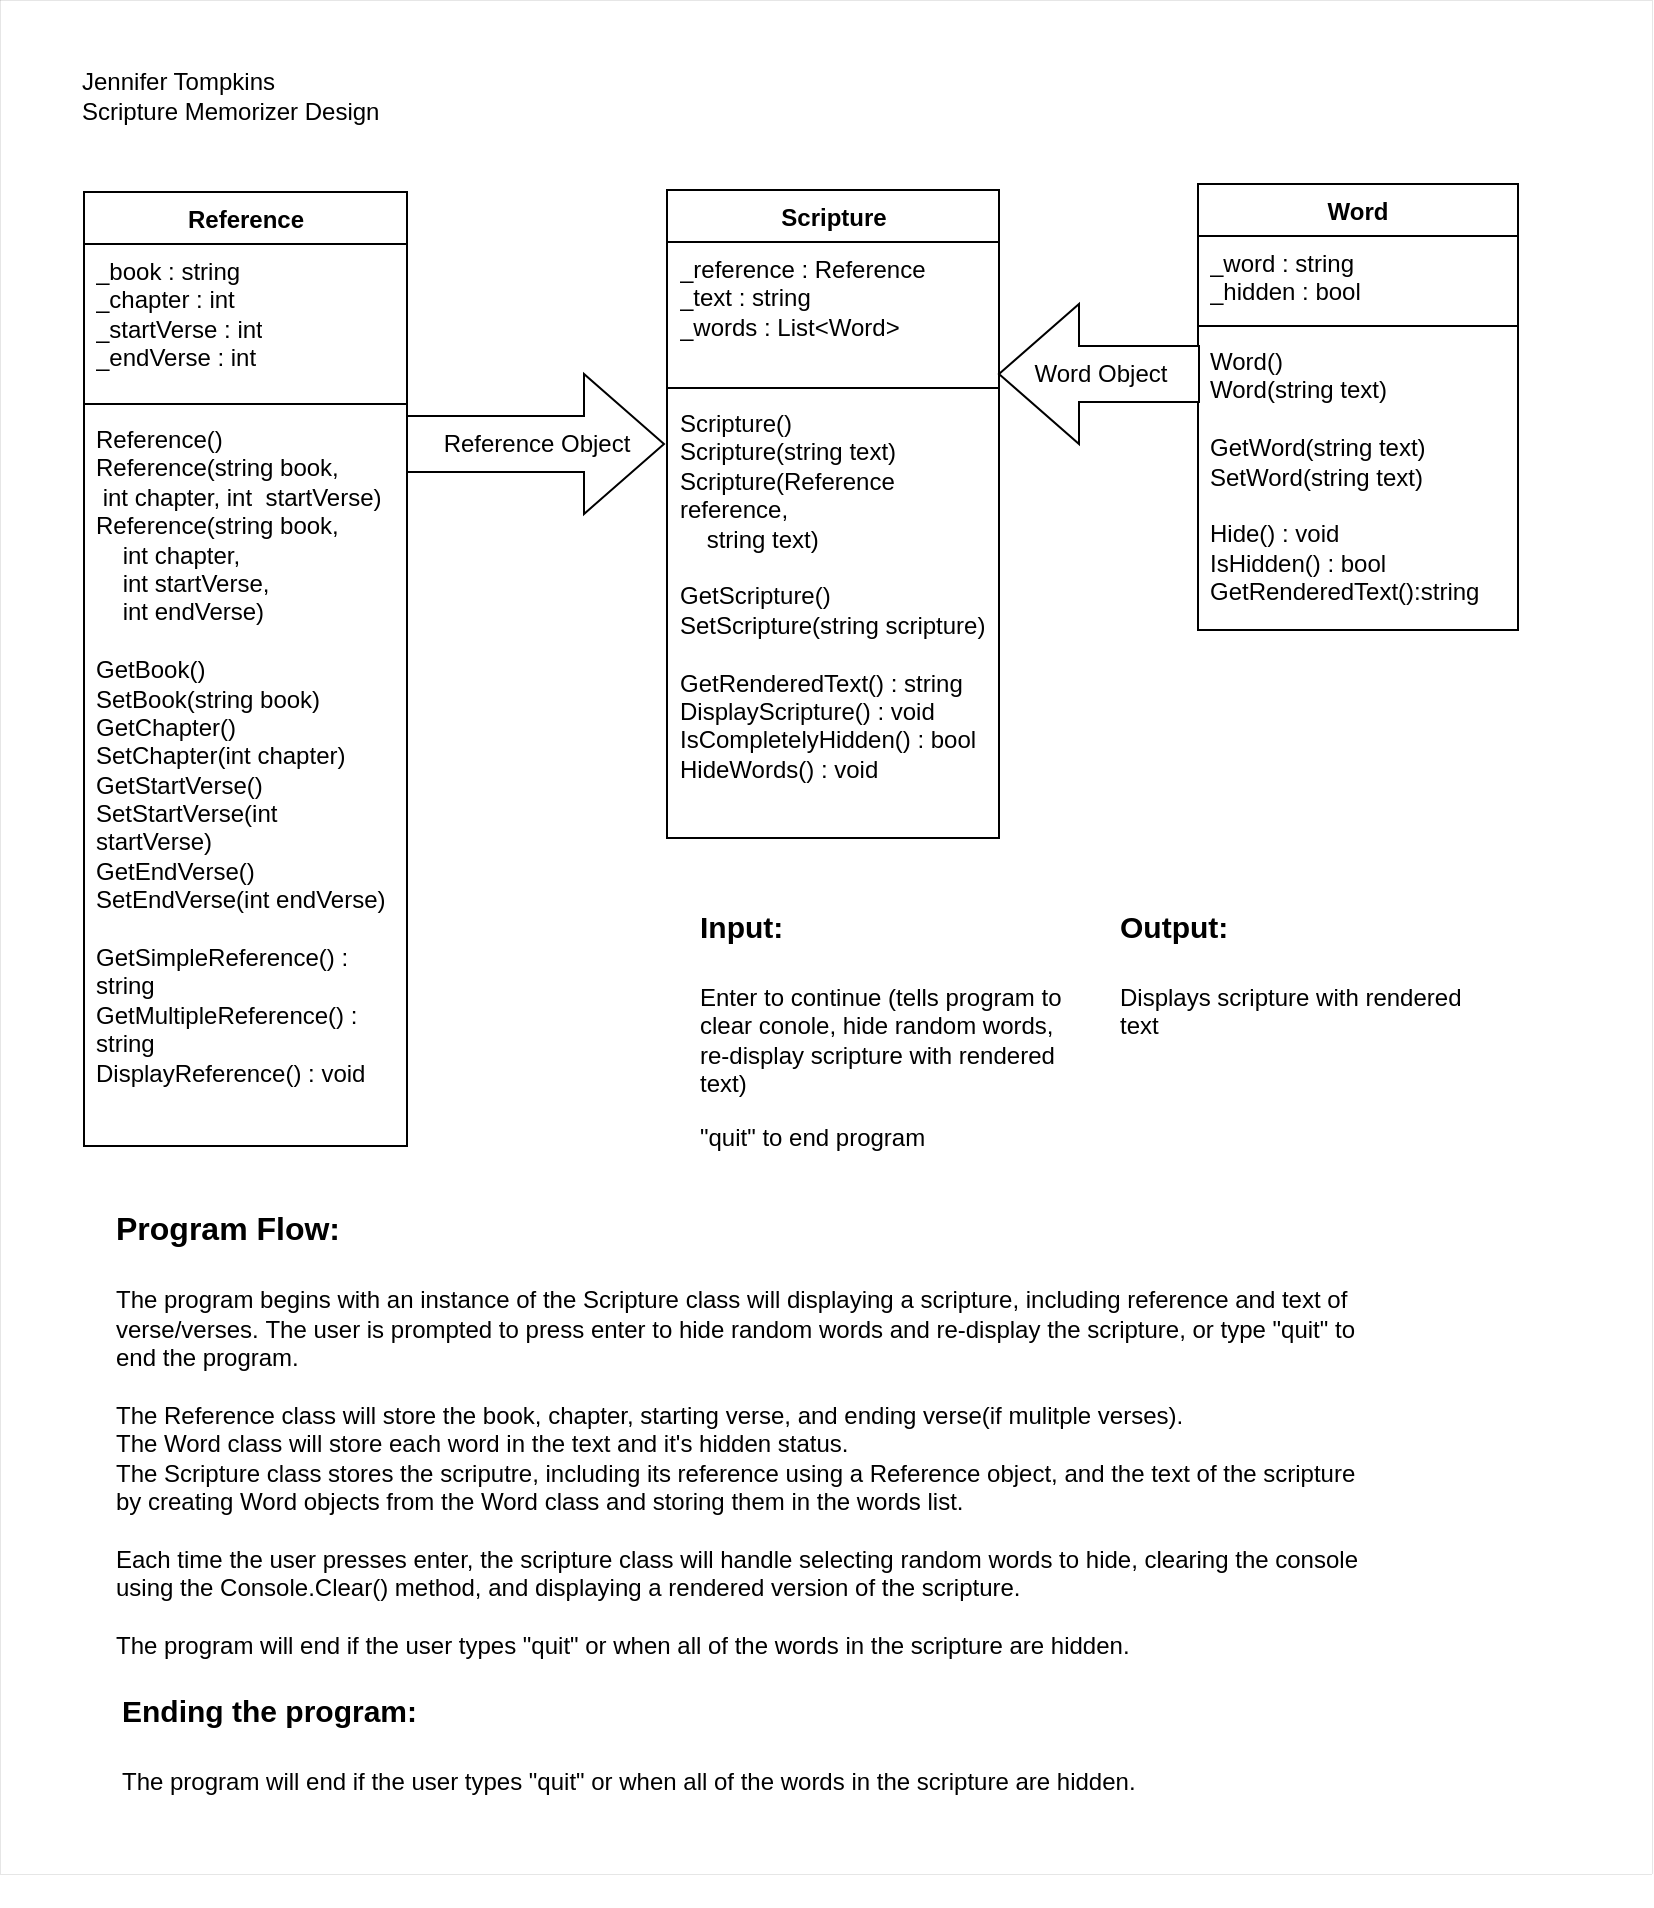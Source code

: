 <mxfile version="21.3.2" type="github">
  <diagram id="C5RBs43oDa-KdzZeNtuy" name="Page-1">
    <mxGraphModel dx="1201" dy="1858" grid="0" gridSize="10" guides="1" tooltips="1" connect="1" arrows="1" fold="1" page="1" pageScale="1" pageWidth="827" pageHeight="1169" background="#ffffff" math="0" shadow="0">
      <root>
        <mxCell id="WIyWlLk6GJQsqaUBKTNV-0" />
        <mxCell id="WIyWlLk6GJQsqaUBKTNV-1" parent="WIyWlLk6GJQsqaUBKTNV-0" />
        <mxCell id="IguEvuTKmepFIFM6E3DM-27" value="&lt;div style=&quot;font-size: 16px;&quot;&gt;&lt;font style=&quot;font-size: 16px;&quot;&gt;&lt;b&gt;Program Flow:&lt;/b&gt;&lt;/font&gt;&lt;/div&gt;&lt;div style=&quot;font-size: 16px;&quot;&gt;&lt;br&gt;&lt;/div&gt;&lt;div&gt;The program begins with an instance of the Scripture class will displaying a scripture, including reference and text of&amp;nbsp;&lt;/div&gt;&lt;div&gt;verse/verses.&amp;nbsp;&lt;span style=&quot;background-color: initial;&quot;&gt;The user is prompted to press enter to hide random words and re-display the scripture, or type &quot;quit&quot; to&amp;nbsp;&lt;/span&gt;&lt;/div&gt;&lt;div&gt;&lt;span style=&quot;background-color: initial;&quot;&gt;end the program.&lt;/span&gt;&lt;/div&gt;&lt;div&gt;&lt;br&gt;&lt;/div&gt;&lt;div&gt;The Reference class will store the book, chapter, starting verse, and ending verse(if mulitple verses).&lt;/div&gt;&lt;div&gt;The Word class will store each word in the text and it&#39;s hidden status.&lt;/div&gt;&lt;div&gt;The Scripture class stores the scriputre, including its reference using a Reference object, and the text of the scripture&lt;/div&gt;&lt;div&gt;by creating Word objects from the Word class and storing them in the words list.&lt;/div&gt;&lt;div&gt;&lt;br&gt;&lt;/div&gt;&lt;div&gt;Each time the user presses enter, the scripture class will handle selecting random words to hide, clearing the console&amp;nbsp;&lt;/div&gt;&lt;div&gt;using the Console.Clear() method, and displaying a rendered version of the scripture.&amp;nbsp;&lt;/div&gt;&lt;div&gt;&lt;br&gt;&lt;/div&gt;&lt;div&gt;The program will end if the user types &quot;quit&quot; or when all of the words in the scripture are hidden.&lt;/div&gt;" style="text;html=1;align=left;verticalAlign=middle;resizable=0;points=[];autosize=1;strokeColor=none;fillColor=none;" parent="WIyWlLk6GJQsqaUBKTNV-1" vertex="1">
          <mxGeometry x="56" y="594" width="642" height="238" as="geometry" />
        </mxCell>
        <mxCell id="IguEvuTKmepFIFM6E3DM-28" value="Jennifer Tompkins&lt;br&gt;&lt;div style=&quot;&quot;&gt;&lt;span style=&quot;background-color: initial;&quot;&gt;Scripture Memorizer Design&lt;/span&gt;&lt;/div&gt;" style="text;html=1;align=left;verticalAlign=middle;resizable=0;points=[];autosize=1;strokeColor=none;fillColor=none;" parent="WIyWlLk6GJQsqaUBKTNV-1" vertex="1">
          <mxGeometry x="39" y="23" width="167" height="41" as="geometry" />
        </mxCell>
        <mxCell id="xL8gWNdVzd0Zu4KHVVUs-29" value="Reference" style="swimlane;fontStyle=1;align=center;verticalAlign=top;childLayout=stackLayout;horizontal=1;startSize=26;horizontalStack=0;resizeParent=1;resizeParentMax=0;resizeLast=0;collapsible=1;marginBottom=0;whiteSpace=wrap;html=1;" parent="WIyWlLk6GJQsqaUBKTNV-1" vertex="1">
          <mxGeometry x="42" y="92" width="161.5" height="477" as="geometry" />
        </mxCell>
        <mxCell id="xL8gWNdVzd0Zu4KHVVUs-30" value="&lt;div style=&quot;border-color: var(--border-color);&quot;&gt;_book : string&lt;/div&gt;&lt;div style=&quot;border-color: var(--border-color);&quot;&gt;_chapter : int&lt;/div&gt;&lt;div style=&quot;border-color: var(--border-color);&quot;&gt;_startVerse : int&lt;/div&gt;&lt;div style=&quot;border-color: var(--border-color);&quot;&gt;_endVerse : int&lt;/div&gt;" style="text;strokeColor=none;fillColor=none;align=left;verticalAlign=top;spacingLeft=4;spacingRight=4;overflow=hidden;rotatable=0;points=[[0,0.5],[1,0.5]];portConstraint=eastwest;whiteSpace=wrap;html=1;" parent="xL8gWNdVzd0Zu4KHVVUs-29" vertex="1">
          <mxGeometry y="26" width="161.5" height="76" as="geometry" />
        </mxCell>
        <mxCell id="xL8gWNdVzd0Zu4KHVVUs-31" value="" style="line;strokeWidth=1;fillColor=none;align=left;verticalAlign=middle;spacingTop=-1;spacingLeft=3;spacingRight=3;rotatable=0;labelPosition=right;points=[];portConstraint=eastwest;strokeColor=inherit;" parent="xL8gWNdVzd0Zu4KHVVUs-29" vertex="1">
          <mxGeometry y="102" width="161.5" height="8" as="geometry" />
        </mxCell>
        <mxCell id="xL8gWNdVzd0Zu4KHVVUs-32" value="&lt;div style=&quot;border-color: var(--border-color);&quot;&gt;Reference()&lt;/div&gt;&lt;div style=&quot;border-color: var(--border-color);&quot;&gt;Reference(string book,&lt;/div&gt;&lt;div style=&quot;border-color: var(--border-color);&quot;&gt;&lt;span style=&quot;white-space: pre;&quot;&gt; &lt;/span&gt;int chapter,&amp;nbsp;&lt;span style=&quot;background-color: initial;&quot;&gt;int &lt;span style=&quot;white-space: pre;&quot;&gt; &lt;/span&gt;startVerse)&lt;/span&gt;&lt;/div&gt;&lt;div style=&quot;border-color: var(--border-color);&quot;&gt;Reference(string book,&lt;/div&gt;&lt;div style=&quot;border-color: var(--border-color);&quot;&gt;&lt;span style=&quot;border-color: var(--border-color);&quot;&gt;&lt;span style=&quot;border-color: var(--border-color);&quot;&gt;&lt;span style=&quot;border-color: var(--border-color);&quot;&gt;&amp;nbsp;&amp;nbsp;&amp;nbsp;&amp;nbsp;&lt;/span&gt;&lt;/span&gt;int chapter,&lt;/span&gt;&lt;/div&gt;&lt;div style=&quot;border-color: var(--border-color);&quot;&gt;&lt;span style=&quot;border-color: var(--border-color);&quot;&gt;&lt;span style=&quot;border-color: var(--border-color);&quot;&gt;&lt;span style=&quot;border-color: var(--border-color);&quot;&gt;&amp;nbsp;&amp;nbsp;&amp;nbsp;&amp;nbsp;&lt;/span&gt;&lt;/span&gt;int startVerse,&lt;/span&gt;&lt;/div&gt;&lt;div style=&quot;border-color: var(--border-color);&quot;&gt;&lt;span style=&quot;border-color: var(--border-color);&quot;&gt;&lt;span style=&quot;border-color: var(--border-color);&quot;&gt;&lt;span style=&quot;border-color: var(--border-color);&quot;&gt;&amp;nbsp;&amp;nbsp;&amp;nbsp;&amp;nbsp;&lt;/span&gt;&lt;/span&gt;int endVerse)&lt;/span&gt;&lt;/div&gt;&lt;div style=&quot;border-color: var(--border-color);&quot;&gt;&lt;br style=&quot;border-color: var(--border-color);&quot;&gt;&lt;/div&gt;&lt;div style=&quot;border-color: var(--border-color);&quot;&gt;GetBook()&lt;/div&gt;&lt;div style=&quot;border-color: var(--border-color);&quot;&gt;SetBook(string book)&lt;/div&gt;&lt;div style=&quot;border-color: var(--border-color);&quot;&gt;GetChapter()&lt;/div&gt;&lt;div style=&quot;border-color: var(--border-color);&quot;&gt;SetChapter(int chapter)&lt;/div&gt;&lt;div style=&quot;border-color: var(--border-color);&quot;&gt;GetStartVerse()&lt;/div&gt;&lt;div style=&quot;border-color: var(--border-color);&quot;&gt;SetStartVerse(int startVerse)&lt;/div&gt;&lt;div style=&quot;border-color: var(--border-color);&quot;&gt;GetEndVerse()&lt;/div&gt;&lt;div style=&quot;border-color: var(--border-color);&quot;&gt;SetEndVerse(int endVerse)&lt;/div&gt;&lt;div style=&quot;border-color: var(--border-color);&quot;&gt;&lt;br style=&quot;border-color: var(--border-color);&quot;&gt;&lt;/div&gt;&lt;div style=&quot;border-color: var(--border-color);&quot;&gt;GetSimpleReference() : string&lt;/div&gt;&lt;div style=&quot;border-color: var(--border-color);&quot;&gt;GetMultipleReference() : string&lt;/div&gt;&lt;div style=&quot;border-color: var(--border-color);&quot;&gt;DisplayReference() : void&lt;/div&gt;" style="text;strokeColor=none;fillColor=none;align=left;verticalAlign=top;spacingLeft=4;spacingRight=4;overflow=hidden;rotatable=0;points=[[0,0.5],[1,0.5]];portConstraint=eastwest;whiteSpace=wrap;html=1;" parent="xL8gWNdVzd0Zu4KHVVUs-29" vertex="1">
          <mxGeometry y="110" width="161.5" height="367" as="geometry" />
        </mxCell>
        <mxCell id="xL8gWNdVzd0Zu4KHVVUs-34" value="Scripture" style="swimlane;fontStyle=1;align=center;verticalAlign=top;childLayout=stackLayout;horizontal=1;startSize=26;horizontalStack=0;resizeParent=1;resizeParentMax=0;resizeLast=0;collapsible=1;marginBottom=0;whiteSpace=wrap;html=1;" parent="WIyWlLk6GJQsqaUBKTNV-1" vertex="1">
          <mxGeometry x="333.5" y="91" width="166" height="324" as="geometry" />
        </mxCell>
        <mxCell id="xL8gWNdVzd0Zu4KHVVUs-35" value="&lt;div style=&quot;border-color: var(--border-color);&quot;&gt;_reference : Reference&lt;/div&gt;&lt;div style=&quot;border-color: var(--border-color);&quot;&gt;_text : string&lt;/div&gt;&lt;div style=&quot;border-color: var(--border-color);&quot;&gt;_words : List&amp;lt;Word&amp;gt;&lt;/div&gt;" style="text;strokeColor=none;fillColor=none;align=left;verticalAlign=top;spacingLeft=4;spacingRight=4;overflow=hidden;rotatable=0;points=[[0,0.5],[1,0.5]];portConstraint=eastwest;whiteSpace=wrap;html=1;" parent="xL8gWNdVzd0Zu4KHVVUs-34" vertex="1">
          <mxGeometry y="26" width="166" height="69" as="geometry" />
        </mxCell>
        <mxCell id="xL8gWNdVzd0Zu4KHVVUs-36" value="" style="line;strokeWidth=1;fillColor=none;align=left;verticalAlign=middle;spacingTop=-1;spacingLeft=3;spacingRight=3;rotatable=0;labelPosition=right;points=[];portConstraint=eastwest;strokeColor=inherit;" parent="xL8gWNdVzd0Zu4KHVVUs-34" vertex="1">
          <mxGeometry y="95" width="166" height="8" as="geometry" />
        </mxCell>
        <mxCell id="xL8gWNdVzd0Zu4KHVVUs-37" value="&lt;div style=&quot;border-color: var(--border-color);&quot;&gt;Scripture()&lt;/div&gt;&lt;div style=&quot;border-color: var(--border-color);&quot;&gt;Scripture(string text)&lt;/div&gt;&lt;div style=&quot;border-color: var(--border-color);&quot;&gt;Scripture(Reference reference,&lt;/div&gt;&lt;div style=&quot;border-color: var(--border-color);&quot;&gt;&lt;span style=&quot;white-space: pre;&quot;&gt;&amp;nbsp;&amp;nbsp;&amp;nbsp;&amp;nbsp;&lt;/span&gt;string text)&lt;span style=&quot;border-color: var(--border-color);&quot;&gt;&lt;/span&gt;&lt;/div&gt;&lt;div style=&quot;border-color: var(--border-color);&quot;&gt;&lt;br style=&quot;border-color: var(--border-color);&quot;&gt;&lt;/div&gt;&lt;div style=&quot;border-color: var(--border-color);&quot;&gt;GetScripture()&lt;/div&gt;&lt;div style=&quot;border-color: var(--border-color);&quot;&gt;SetScripture(string scripture)&lt;/div&gt;&lt;div style=&quot;border-color: var(--border-color);&quot;&gt;&lt;br style=&quot;border-color: var(--border-color);&quot;&gt;&lt;/div&gt;&lt;div style=&quot;border-color: var(--border-color);&quot;&gt;GetRenderedText() : string&lt;/div&gt;&lt;div style=&quot;border-color: var(--border-color);&quot;&gt;DisplayScripture() : void&lt;/div&gt;&lt;div style=&quot;border-color: var(--border-color);&quot;&gt;IsCompletelyHidden() : bool&lt;/div&gt;&lt;div style=&quot;border-color: var(--border-color);&quot;&gt;HideWords() : void&lt;/div&gt;" style="text;strokeColor=none;fillColor=none;align=left;verticalAlign=top;spacingLeft=4;spacingRight=4;overflow=hidden;rotatable=0;points=[[0,0.5],[1,0.5]];portConstraint=eastwest;whiteSpace=wrap;html=1;" parent="xL8gWNdVzd0Zu4KHVVUs-34" vertex="1">
          <mxGeometry y="103" width="166" height="221" as="geometry" />
        </mxCell>
        <mxCell id="xL8gWNdVzd0Zu4KHVVUs-38" value="Word" style="swimlane;fontStyle=1;align=center;verticalAlign=top;childLayout=stackLayout;horizontal=1;startSize=26;horizontalStack=0;resizeParent=1;resizeParentMax=0;resizeLast=0;collapsible=1;marginBottom=0;whiteSpace=wrap;html=1;" parent="WIyWlLk6GJQsqaUBKTNV-1" vertex="1">
          <mxGeometry x="599" y="88" width="160" height="223" as="geometry" />
        </mxCell>
        <mxCell id="xL8gWNdVzd0Zu4KHVVUs-39" value="&lt;div style=&quot;border-color: var(--border-color);&quot;&gt;_word : string&lt;/div&gt;&lt;div style=&quot;border-color: var(--border-color);&quot;&gt;_hidden : bool&lt;/div&gt;" style="text;strokeColor=none;fillColor=none;align=left;verticalAlign=top;spacingLeft=4;spacingRight=4;overflow=hidden;rotatable=0;points=[[0,0.5],[1,0.5]];portConstraint=eastwest;whiteSpace=wrap;html=1;" parent="xL8gWNdVzd0Zu4KHVVUs-38" vertex="1">
          <mxGeometry y="26" width="160" height="41" as="geometry" />
        </mxCell>
        <mxCell id="xL8gWNdVzd0Zu4KHVVUs-40" value="" style="line;strokeWidth=1;fillColor=none;align=left;verticalAlign=middle;spacingTop=-1;spacingLeft=3;spacingRight=3;rotatable=0;labelPosition=right;points=[];portConstraint=eastwest;strokeColor=inherit;" parent="xL8gWNdVzd0Zu4KHVVUs-38" vertex="1">
          <mxGeometry y="67" width="160" height="8" as="geometry" />
        </mxCell>
        <mxCell id="xL8gWNdVzd0Zu4KHVVUs-41" value="&lt;div style=&quot;border-color: var(--border-color);&quot;&gt;Word()&lt;/div&gt;&lt;div style=&quot;border-color: var(--border-color);&quot;&gt;Word(string text)&lt;/div&gt;&lt;div style=&quot;border-color: var(--border-color);&quot;&gt;&lt;br style=&quot;border-color: var(--border-color);&quot;&gt;&lt;/div&gt;&lt;div style=&quot;border-color: var(--border-color);&quot;&gt;GetWord(string text)&lt;/div&gt;&lt;div style=&quot;border-color: var(--border-color);&quot;&gt;SetWord(string text)&lt;/div&gt;&lt;div style=&quot;border-color: var(--border-color);&quot;&gt;&lt;br style=&quot;border-color: var(--border-color);&quot;&gt;&lt;/div&gt;&lt;div style=&quot;border-color: var(--border-color);&quot;&gt;Hide() : void&lt;/div&gt;&lt;div style=&quot;border-color: var(--border-color);&quot;&gt;IsHidden() : bool&lt;/div&gt;&lt;div style=&quot;border-color: var(--border-color);&quot;&gt;GetRenderedText():string&lt;/div&gt;" style="text;strokeColor=none;fillColor=none;align=left;verticalAlign=top;spacingLeft=4;spacingRight=4;overflow=hidden;rotatable=0;points=[[0,0.5],[1,0.5]];portConstraint=eastwest;whiteSpace=wrap;html=1;" parent="xL8gWNdVzd0Zu4KHVVUs-38" vertex="1">
          <mxGeometry y="75" width="160" height="148" as="geometry" />
        </mxCell>
        <mxCell id="QFD2x4Hw2M4lEVLJ3DqV-0" value="Reference Object" style="html=1;shadow=0;dashed=0;align=center;verticalAlign=middle;shape=mxgraph.arrows2.arrow;dy=0.6;dx=40;notch=0;" vertex="1" parent="WIyWlLk6GJQsqaUBKTNV-1">
          <mxGeometry x="203.5" y="183" width="128.5" height="70" as="geometry" />
        </mxCell>
        <mxCell id="QFD2x4Hw2M4lEVLJ3DqV-1" value="Word Object" style="html=1;shadow=0;dashed=0;align=center;verticalAlign=middle;shape=mxgraph.arrows2.arrow;dy=0.6;dx=40;flipH=1;notch=0;" vertex="1" parent="WIyWlLk6GJQsqaUBKTNV-1">
          <mxGeometry x="499.5" y="148" width="100" height="70" as="geometry" />
        </mxCell>
        <mxCell id="QFD2x4Hw2M4lEVLJ3DqV-2" value="&lt;h1&gt;&lt;font style=&quot;font-size: 15px;&quot;&gt;Input:&lt;/font&gt;&lt;/h1&gt;&lt;p&gt;Enter to continue (tells program to clear conole, hide random words, re-display scripture with rendered text)&lt;/p&gt;&lt;p&gt;&quot;quit&quot; to end program&lt;/p&gt;&lt;p&gt;&lt;br&gt;&lt;/p&gt;" style="text;html=1;strokeColor=none;fillColor=none;spacing=5;spacingTop=-20;whiteSpace=wrap;overflow=hidden;rounded=0;" vertex="1" parent="WIyWlLk6GJQsqaUBKTNV-1">
          <mxGeometry x="345" y="437" width="190" height="161" as="geometry" />
        </mxCell>
        <mxCell id="QFD2x4Hw2M4lEVLJ3DqV-3" value="&lt;h1&gt;&lt;font style=&quot;font-size: 15px;&quot;&gt;Output:&lt;/font&gt;&lt;/h1&gt;&lt;p&gt;Displays scripture with rendered text&lt;/p&gt;" style="text;html=1;strokeColor=none;fillColor=none;spacing=5;spacingTop=-20;whiteSpace=wrap;overflow=hidden;rounded=0;" vertex="1" parent="WIyWlLk6GJQsqaUBKTNV-1">
          <mxGeometry x="555" y="437" width="190" height="120" as="geometry" />
        </mxCell>
        <mxCell id="QFD2x4Hw2M4lEVLJ3DqV-5" value="&lt;h1&gt;&lt;font style=&quot;font-size: 15px;&quot;&gt;Ending the program:&lt;/font&gt;&lt;/h1&gt;&lt;p&gt;The program will end if the user types &quot;quit&quot; or when all of the words in the scripture are hidden.&lt;br&gt;&lt;/p&gt;" style="text;html=1;strokeColor=none;fillColor=none;spacing=5;spacingTop=-20;whiteSpace=wrap;overflow=hidden;rounded=0;" vertex="1" parent="WIyWlLk6GJQsqaUBKTNV-1">
          <mxGeometry x="56" y="829" width="673" height="120" as="geometry" />
        </mxCell>
        <mxCell id="QFD2x4Hw2M4lEVLJ3DqV-6" value="" style="rounded=0;whiteSpace=wrap;html=1;fillColor=none;strokeWidth=0;" vertex="1" parent="WIyWlLk6GJQsqaUBKTNV-1">
          <mxGeometry y="-4" width="826" height="937" as="geometry" />
        </mxCell>
      </root>
    </mxGraphModel>
  </diagram>
</mxfile>
